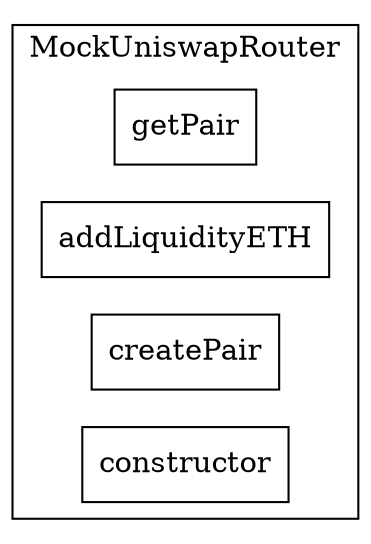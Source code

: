 strict digraph {
rankdir="LR"
node [shape=box]
subgraph cluster_8197_MockUniswapRouter {
label = "MockUniswapRouter"
"8197_getPair" [label="getPair"]
"8197_addLiquidityETH" [label="addLiquidityETH"]
"8197_createPair" [label="createPair"]
"8197_constructor" [label="constructor"]
}subgraph cluster_solidity {
label = "[Solidity]"
}
}